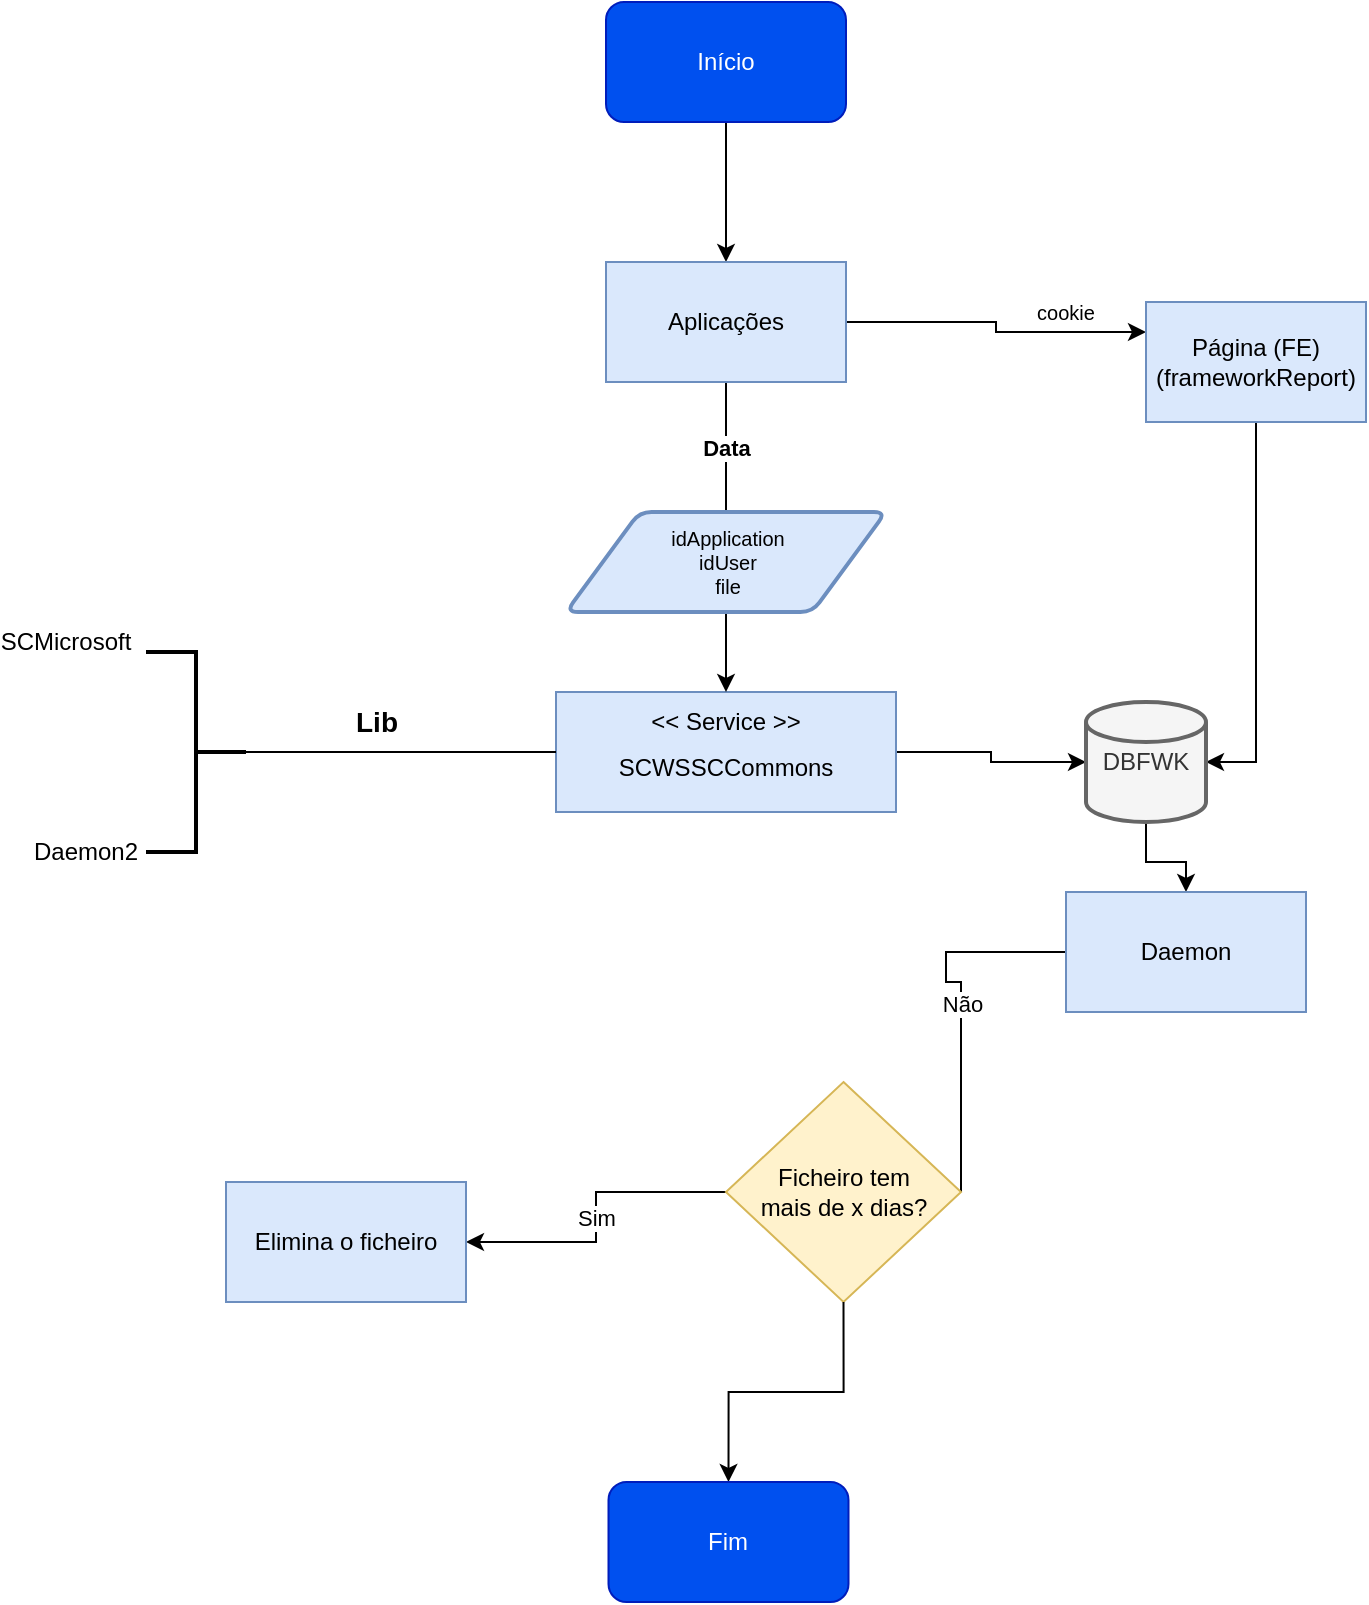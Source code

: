 <mxfile version="21.2.0" type="github">
  <diagram name="Página-1" id="NKnsE4s0T0iIRiIimQ-7">
    <mxGraphModel dx="989" dy="527" grid="1" gridSize="10" guides="1" tooltips="1" connect="1" arrows="1" fold="1" page="1" pageScale="1" pageWidth="827" pageHeight="1169" math="0" shadow="0">
      <root>
        <mxCell id="0" />
        <mxCell id="1" parent="0" />
        <mxCell id="aOtO3V1xlYk4eKAfTkUF-7" value="" style="edgeStyle=orthogonalEdgeStyle;rounded=0;orthogonalLoop=1;jettySize=auto;html=1;" parent="1" source="aOtO3V1xlYk4eKAfTkUF-4" target="aOtO3V1xlYk4eKAfTkUF-5" edge="1">
          <mxGeometry relative="1" as="geometry" />
        </mxCell>
        <mxCell id="aOtO3V1xlYk4eKAfTkUF-4" value="Início" style="rounded=1;whiteSpace=wrap;html=1;fillColor=#0050ef;fontColor=#ffffff;strokeColor=#001DBC;" parent="1" vertex="1">
          <mxGeometry x="340" y="80" width="120" height="60" as="geometry" />
        </mxCell>
        <mxCell id="aOtO3V1xlYk4eKAfTkUF-20" style="edgeStyle=orthogonalEdgeStyle;rounded=0;orthogonalLoop=1;jettySize=auto;html=1;exitX=1;exitY=0.5;exitDx=0;exitDy=0;entryX=0;entryY=0.25;entryDx=0;entryDy=0;" parent="1" source="aOtO3V1xlYk4eKAfTkUF-5" target="aOtO3V1xlYk4eKAfTkUF-19" edge="1">
          <mxGeometry relative="1" as="geometry" />
        </mxCell>
        <mxCell id="wl2SYxxgVOb8bDt6XQLB-40" value="&lt;b&gt;Data&lt;/b&gt;" style="edgeStyle=orthogonalEdgeStyle;rounded=0;orthogonalLoop=1;jettySize=auto;html=1;exitX=0.5;exitY=1;exitDx=0;exitDy=0;entryX=0.5;entryY=0;entryDx=0;entryDy=0;endArrow=none;endFill=0;" edge="1" parent="1" source="aOtO3V1xlYk4eKAfTkUF-5" target="aOtO3V1xlYk4eKAfTkUF-11">
          <mxGeometry relative="1" as="geometry" />
        </mxCell>
        <mxCell id="aOtO3V1xlYk4eKAfTkUF-5" value="Aplicações&lt;br&gt;" style="rounded=0;whiteSpace=wrap;html=1;fillColor=#dae8fc;strokeColor=#6c8ebf;" parent="1" vertex="1">
          <mxGeometry x="340" y="210" width="120" height="60" as="geometry" />
        </mxCell>
        <mxCell id="wl2SYxxgVOb8bDt6XQLB-43" style="edgeStyle=orthogonalEdgeStyle;rounded=0;orthogonalLoop=1;jettySize=auto;html=1;exitX=1;exitY=0.5;exitDx=0;exitDy=0;entryX=0;entryY=0.5;entryDx=0;entryDy=0;entryPerimeter=0;" edge="1" parent="1" source="aOtO3V1xlYk4eKAfTkUF-8" target="wl2SYxxgVOb8bDt6XQLB-2">
          <mxGeometry relative="1" as="geometry" />
        </mxCell>
        <mxCell id="aOtO3V1xlYk4eKAfTkUF-8" value="&lt;br&gt;SCWSSCCommons&lt;br&gt;" style="rounded=0;whiteSpace=wrap;html=1;fillColor=#dae8fc;strokeColor=#6c8ebf;" parent="1" vertex="1">
          <mxGeometry x="315" y="425" width="170" height="60" as="geometry" />
        </mxCell>
        <mxCell id="wl2SYxxgVOb8bDt6XQLB-42" style="edgeStyle=orthogonalEdgeStyle;rounded=0;orthogonalLoop=1;jettySize=auto;html=1;exitX=0.5;exitY=1;exitDx=0;exitDy=0;entryX=0.5;entryY=0;entryDx=0;entryDy=0;" edge="1" parent="1" source="aOtO3V1xlYk4eKAfTkUF-11" target="aOtO3V1xlYk4eKAfTkUF-12">
          <mxGeometry relative="1" as="geometry" />
        </mxCell>
        <mxCell id="aOtO3V1xlYk4eKAfTkUF-11" value="" style="shape=parallelogram;html=1;strokeWidth=2;perimeter=parallelogramPerimeter;whiteSpace=wrap;rounded=1;arcSize=12;size=0.23;fillColor=#dae8fc;strokeColor=#6c8ebf;" parent="1" vertex="1">
          <mxGeometry x="320" y="335" width="160" height="50" as="geometry" />
        </mxCell>
        <mxCell id="aOtO3V1xlYk4eKAfTkUF-12" value="&amp;lt;&amp;lt; Service &amp;gt;&amp;gt;" style="text;html=1;strokeColor=none;fillColor=none;align=center;verticalAlign=middle;whiteSpace=wrap;rounded=0;" parent="1" vertex="1">
          <mxGeometry x="360" y="425" width="80" height="30" as="geometry" />
        </mxCell>
        <mxCell id="wl2SYxxgVOb8bDt6XQLB-18" value="" style="edgeStyle=orthogonalEdgeStyle;rounded=0;orthogonalLoop=1;jettySize=auto;html=1;entryX=1;entryY=0.5;entryDx=0;entryDy=0;entryPerimeter=0;" edge="1" parent="1" source="aOtO3V1xlYk4eKAfTkUF-19" target="wl2SYxxgVOb8bDt6XQLB-2">
          <mxGeometry relative="1" as="geometry" />
        </mxCell>
        <mxCell id="aOtO3V1xlYk4eKAfTkUF-19" value="Página (FE)&lt;br&gt;(frameworkReport)" style="rounded=0;whiteSpace=wrap;html=1;fillColor=#dae8fc;strokeColor=#6c8ebf;" parent="1" vertex="1">
          <mxGeometry x="610" y="230" width="110" height="60" as="geometry" />
        </mxCell>
        <mxCell id="aOtO3V1xlYk4eKAfTkUF-23" value="idApplication&lt;br style=&quot;font-size: 10px;&quot;&gt;idUser&lt;br style=&quot;font-size: 10px;&quot;&gt;file&lt;br&gt;" style="text;html=1;align=center;verticalAlign=middle;whiteSpace=wrap;rounded=0;fontSize=10;" parent="1" vertex="1">
          <mxGeometry x="336.25" y="345" width="130" height="30" as="geometry" />
        </mxCell>
        <mxCell id="aOtO3V1xlYk4eKAfTkUF-26" value="&lt;font style=&quot;font-size: 10px;&quot;&gt;cookie&lt;/font&gt;" style="text;html=1;strokeColor=none;fillColor=none;align=center;verticalAlign=middle;whiteSpace=wrap;rounded=0;" parent="1" vertex="1">
          <mxGeometry x="540" y="220" width="60" height="30" as="geometry" />
        </mxCell>
        <mxCell id="wl2SYxxgVOb8bDt6XQLB-38" value="" style="edgeStyle=orthogonalEdgeStyle;rounded=0;orthogonalLoop=1;jettySize=auto;html=1;" edge="1" parent="1" source="wl2SYxxgVOb8bDt6XQLB-2" target="wl2SYxxgVOb8bDt6XQLB-37">
          <mxGeometry relative="1" as="geometry" />
        </mxCell>
        <mxCell id="wl2SYxxgVOb8bDt6XQLB-2" value="DBFWK" style="strokeWidth=2;html=1;shape=mxgraph.flowchart.database;whiteSpace=wrap;fillColor=#f5f5f5;fontColor=#333333;strokeColor=#666666;" vertex="1" parent="1">
          <mxGeometry x="580" y="430" width="60" height="60" as="geometry" />
        </mxCell>
        <mxCell id="wl2SYxxgVOb8bDt6XQLB-9" style="edgeStyle=orthogonalEdgeStyle;rounded=0;orthogonalLoop=1;jettySize=auto;html=1;exitX=0;exitY=0.5;exitDx=0;exitDy=0;exitPerimeter=0;endArrow=none;endFill=0;entryX=0;entryY=0.5;entryDx=0;entryDy=0;" edge="1" parent="1" source="wl2SYxxgVOb8bDt6XQLB-8" target="aOtO3V1xlYk4eKAfTkUF-8">
          <mxGeometry relative="1" as="geometry">
            <mxPoint x="360" y="380" as="targetPoint" />
            <Array as="points">
              <mxPoint x="160" y="455" />
            </Array>
          </mxGeometry>
        </mxCell>
        <mxCell id="wl2SYxxgVOb8bDt6XQLB-8" value="" style="strokeWidth=2;html=1;shape=mxgraph.flowchart.annotation_2;align=left;labelPosition=right;pointerEvents=1;direction=west;" vertex="1" parent="1">
          <mxGeometry x="110" y="405" width="50" height="100" as="geometry" />
        </mxCell>
        <mxCell id="wl2SYxxgVOb8bDt6XQLB-10" value="&lt;h1 style=&quot;font-size: 14px;&quot;&gt;&lt;font style=&quot;font-size: 14px;&quot;&gt;Lib&lt;/font&gt;&lt;/h1&gt;" style="text;html=1;strokeColor=none;fillColor=none;spacing=5;spacingTop=-20;whiteSpace=wrap;overflow=hidden;rounded=0;fontSize=14;" vertex="1" parent="1">
          <mxGeometry x="210" y="432.5" width="40" height="15" as="geometry" />
        </mxCell>
        <mxCell id="wl2SYxxgVOb8bDt6XQLB-11" value="SCMicrosoft" style="text;html=1;strokeColor=none;fillColor=none;align=center;verticalAlign=middle;whiteSpace=wrap;rounded=0;" vertex="1" parent="1">
          <mxGeometry x="40" y="385" width="60" height="30" as="geometry" />
        </mxCell>
        <mxCell id="wl2SYxxgVOb8bDt6XQLB-12" value="Daemon2" style="text;html=1;strokeColor=none;fillColor=none;align=center;verticalAlign=middle;whiteSpace=wrap;rounded=0;" vertex="1" parent="1">
          <mxGeometry x="50" y="490" width="60" height="30" as="geometry" />
        </mxCell>
        <mxCell id="wl2SYxxgVOb8bDt6XQLB-25" value="Sim" style="edgeStyle=orthogonalEdgeStyle;rounded=0;orthogonalLoop=1;jettySize=auto;html=1;" edge="1" parent="1" source="wl2SYxxgVOb8bDt6XQLB-19" target="wl2SYxxgVOb8bDt6XQLB-24">
          <mxGeometry relative="1" as="geometry" />
        </mxCell>
        <mxCell id="wl2SYxxgVOb8bDt6XQLB-27" value="Não" style="edgeStyle=orthogonalEdgeStyle;rounded=0;orthogonalLoop=1;jettySize=auto;html=1;exitX=1;exitY=0.5;exitDx=0;exitDy=0;endArrow=none;endFill=0;entryX=0;entryY=0.5;entryDx=0;entryDy=0;" edge="1" parent="1" source="wl2SYxxgVOb8bDt6XQLB-19" target="wl2SYxxgVOb8bDt6XQLB-37">
          <mxGeometry relative="1" as="geometry">
            <mxPoint x="500" y="460" as="targetPoint" />
            <Array as="points">
              <mxPoint x="517" y="570" />
              <mxPoint x="510" y="570" />
              <mxPoint x="510" y="555" />
            </Array>
          </mxGeometry>
        </mxCell>
        <mxCell id="wl2SYxxgVOb8bDt6XQLB-19" value="Ficheiro tem &lt;br&gt;mais de x dias?" style="rhombus;whiteSpace=wrap;html=1;fillColor=#fff2cc;strokeColor=#d6b656;" vertex="1" parent="1">
          <mxGeometry x="400" y="620" width="117.5" height="110" as="geometry" />
        </mxCell>
        <mxCell id="wl2SYxxgVOb8bDt6XQLB-29" style="edgeStyle=orthogonalEdgeStyle;rounded=0;orthogonalLoop=1;jettySize=auto;html=1;exitX=0.5;exitY=1;exitDx=0;exitDy=0;entryX=0.5;entryY=0;entryDx=0;entryDy=0;" edge="1" parent="1" source="wl2SYxxgVOb8bDt6XQLB-19" target="wl2SYxxgVOb8bDt6XQLB-28">
          <mxGeometry relative="1" as="geometry" />
        </mxCell>
        <mxCell id="wl2SYxxgVOb8bDt6XQLB-24" value="Elimina o ficheiro" style="rounded=0;whiteSpace=wrap;html=1;fillColor=#dae8fc;strokeColor=#6c8ebf;" vertex="1" parent="1">
          <mxGeometry x="150" y="670" width="120" height="60" as="geometry" />
        </mxCell>
        <mxCell id="wl2SYxxgVOb8bDt6XQLB-28" value="Fim&lt;br&gt;" style="rounded=1;whiteSpace=wrap;html=1;fillColor=#0050ef;fontColor=#ffffff;strokeColor=#001DBC;" vertex="1" parent="1">
          <mxGeometry x="341.25" y="820" width="120" height="60" as="geometry" />
        </mxCell>
        <mxCell id="wl2SYxxgVOb8bDt6XQLB-37" value="Daemon" style="rounded=0;whiteSpace=wrap;html=1;fillColor=#dae8fc;strokeColor=#6c8ebf;" vertex="1" parent="1">
          <mxGeometry x="570" y="525" width="120" height="60" as="geometry" />
        </mxCell>
      </root>
    </mxGraphModel>
  </diagram>
</mxfile>
